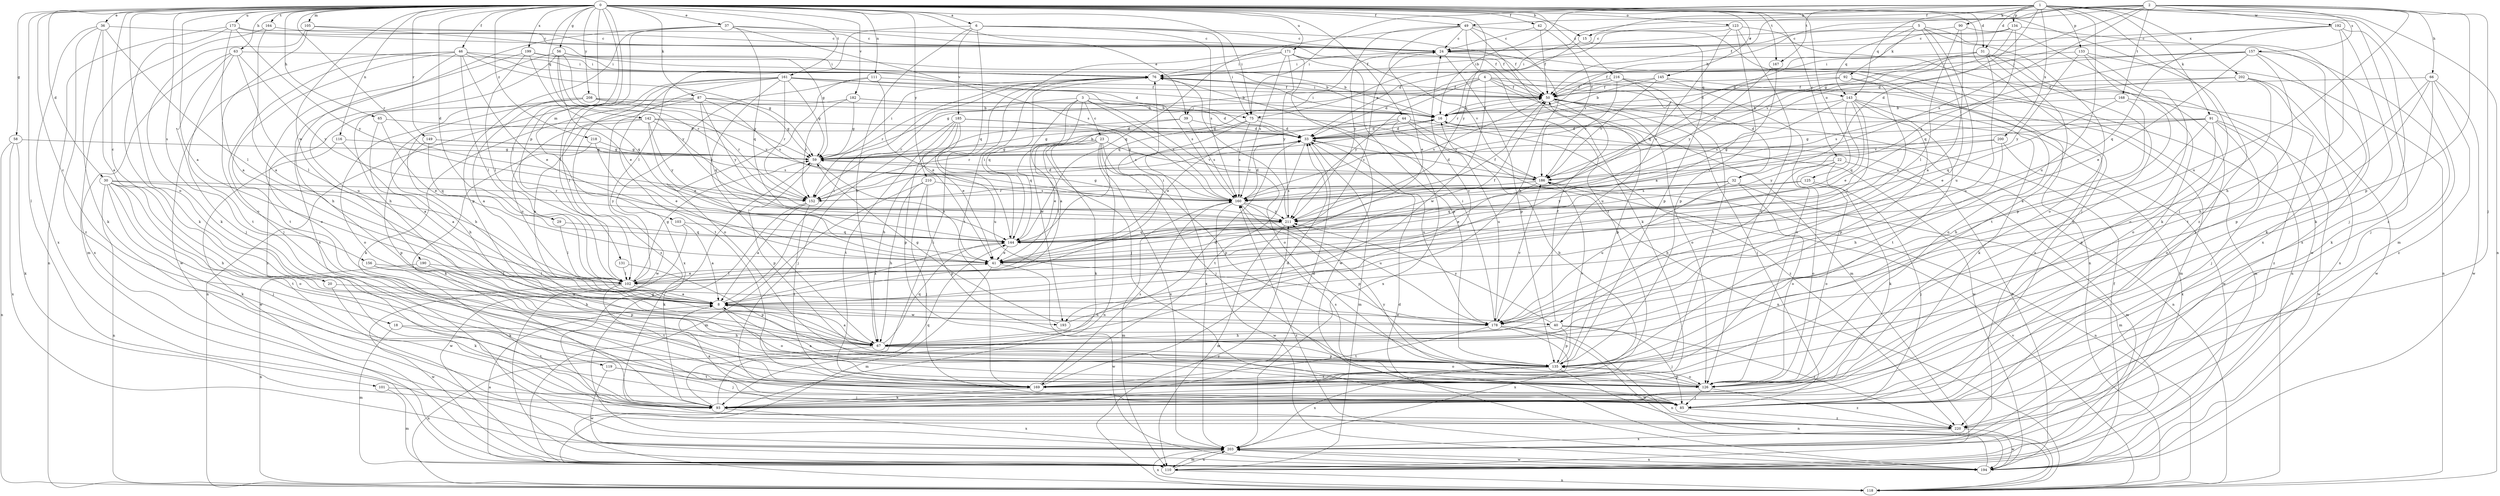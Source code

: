 strict digraph  {
0;
1;
2;
3;
4;
5;
6;
8;
15;
16;
18;
20;
22;
23;
24;
29;
30;
31;
32;
33;
36;
37;
39;
40;
41;
42;
44;
46;
49;
50;
56;
58;
59;
63;
65;
66;
67;
75;
76;
85;
87;
90;
91;
92;
93;
101;
102;
103;
105;
110;
111;
116;
118;
119;
123;
125;
126;
131;
133;
134;
135;
142;
143;
144;
145;
149;
152;
156;
157;
160;
161;
164;
167;
168;
169;
171;
173;
178;
182;
185;
186;
190;
192;
193;
194;
199;
200;
202;
203;
208;
210;
211;
216;
218;
220;
0 -> 6  [label=a];
0 -> 8  [label=a];
0 -> 15  [label=b];
0 -> 18  [label=c];
0 -> 20  [label=c];
0 -> 22  [label=c];
0 -> 29  [label=d];
0 -> 30  [label=d];
0 -> 31  [label=d];
0 -> 36  [label=e];
0 -> 37  [label=e];
0 -> 39  [label=e];
0 -> 42  [label=f];
0 -> 44  [label=f];
0 -> 46  [label=f];
0 -> 49  [label=f];
0 -> 56  [label=g];
0 -> 58  [label=g];
0 -> 63  [label=h];
0 -> 65  [label=h];
0 -> 75  [label=i];
0 -> 85  [label=j];
0 -> 87  [label=k];
0 -> 101  [label=l];
0 -> 102  [label=l];
0 -> 103  [label=m];
0 -> 105  [label=m];
0 -> 111  [label=n];
0 -> 116  [label=n];
0 -> 119  [label=o];
0 -> 123  [label=o];
0 -> 125  [label=o];
0 -> 131  [label=p];
0 -> 142  [label=q];
0 -> 145  [label=r];
0 -> 149  [label=r];
0 -> 152  [label=r];
0 -> 156  [label=s];
0 -> 161  [label=t];
0 -> 164  [label=t];
0 -> 167  [label=t];
0 -> 171  [label=u];
0 -> 173  [label=u];
0 -> 182  [label=v];
0 -> 190  [label=w];
0 -> 199  [label=x];
0 -> 208  [label=y];
0 -> 210  [label=y];
0 -> 211  [label=y];
0 -> 216  [label=z];
0 -> 218  [label=z];
0 -> 220  [label=z];
1 -> 15  [label=b];
1 -> 16  [label=b];
1 -> 31  [label=d];
1 -> 32  [label=d];
1 -> 75  [label=i];
1 -> 85  [label=j];
1 -> 90  [label=k];
1 -> 91  [label=k];
1 -> 110  [label=m];
1 -> 118  [label=n];
1 -> 133  [label=p];
1 -> 134  [label=p];
1 -> 143  [label=q];
1 -> 167  [label=t];
1 -> 178  [label=u];
1 -> 200  [label=x];
1 -> 202  [label=x];
1 -> 220  [label=z];
2 -> 16  [label=b];
2 -> 49  [label=f];
2 -> 50  [label=f];
2 -> 59  [label=g];
2 -> 66  [label=h];
2 -> 75  [label=i];
2 -> 85  [label=j];
2 -> 135  [label=p];
2 -> 157  [label=s];
2 -> 160  [label=s];
2 -> 168  [label=t];
2 -> 178  [label=u];
2 -> 192  [label=w];
3 -> 8  [label=a];
3 -> 23  [label=c];
3 -> 75  [label=i];
3 -> 85  [label=j];
3 -> 126  [label=o];
3 -> 152  [label=r];
3 -> 160  [label=s];
3 -> 193  [label=w];
4 -> 32  [label=d];
4 -> 33  [label=d];
4 -> 39  [label=e];
4 -> 50  [label=f];
4 -> 110  [label=m];
4 -> 143  [label=q];
4 -> 193  [label=w];
4 -> 211  [label=y];
5 -> 24  [label=c];
5 -> 40  [label=e];
5 -> 92  [label=k];
5 -> 126  [label=o];
5 -> 143  [label=q];
5 -> 178  [label=u];
5 -> 203  [label=x];
6 -> 24  [label=c];
6 -> 50  [label=f];
6 -> 67  [label=h];
6 -> 75  [label=i];
6 -> 102  [label=l];
6 -> 144  [label=q];
6 -> 160  [label=s];
6 -> 185  [label=v];
8 -> 40  [label=e];
8 -> 76  [label=i];
8 -> 126  [label=o];
8 -> 178  [label=u];
8 -> 193  [label=w];
15 -> 135  [label=p];
15 -> 152  [label=r];
16 -> 33  [label=d];
16 -> 50  [label=f];
16 -> 59  [label=g];
16 -> 76  [label=i];
16 -> 118  [label=n];
16 -> 194  [label=w];
18 -> 67  [label=h];
18 -> 110  [label=m];
18 -> 169  [label=t];
20 -> 8  [label=a];
20 -> 93  [label=k];
22 -> 67  [label=h];
22 -> 93  [label=k];
22 -> 110  [label=m];
22 -> 126  [label=o];
22 -> 186  [label=v];
23 -> 41  [label=e];
23 -> 59  [label=g];
23 -> 85  [label=j];
23 -> 93  [label=k];
23 -> 102  [label=l];
23 -> 118  [label=n];
23 -> 135  [label=p];
23 -> 186  [label=v];
23 -> 203  [label=x];
24 -> 76  [label=i];
24 -> 118  [label=n];
24 -> 135  [label=p];
24 -> 144  [label=q];
24 -> 203  [label=x];
29 -> 102  [label=l];
29 -> 144  [label=q];
30 -> 67  [label=h];
30 -> 85  [label=j];
30 -> 93  [label=k];
30 -> 118  [label=n];
30 -> 126  [label=o];
30 -> 152  [label=r];
30 -> 169  [label=t];
30 -> 211  [label=y];
31 -> 33  [label=d];
31 -> 76  [label=i];
31 -> 85  [label=j];
31 -> 126  [label=o];
31 -> 169  [label=t];
31 -> 178  [label=u];
31 -> 186  [label=v];
32 -> 110  [label=m];
32 -> 126  [label=o];
32 -> 152  [label=r];
32 -> 178  [label=u];
32 -> 211  [label=y];
33 -> 59  [label=g];
33 -> 110  [label=m];
33 -> 169  [label=t];
33 -> 178  [label=u];
36 -> 8  [label=a];
36 -> 24  [label=c];
36 -> 93  [label=k];
36 -> 102  [label=l];
36 -> 203  [label=x];
36 -> 220  [label=z];
37 -> 24  [label=c];
37 -> 50  [label=f];
37 -> 102  [label=l];
37 -> 135  [label=p];
37 -> 144  [label=q];
37 -> 160  [label=s];
37 -> 203  [label=x];
39 -> 33  [label=d];
39 -> 67  [label=h];
39 -> 144  [label=q];
39 -> 160  [label=s];
40 -> 50  [label=f];
40 -> 67  [label=h];
40 -> 85  [label=j];
40 -> 135  [label=p];
40 -> 211  [label=y];
40 -> 220  [label=z];
41 -> 24  [label=c];
41 -> 50  [label=f];
41 -> 102  [label=l];
41 -> 110  [label=m];
41 -> 194  [label=w];
42 -> 24  [label=c];
42 -> 50  [label=f];
42 -> 186  [label=v];
44 -> 33  [label=d];
44 -> 41  [label=e];
44 -> 118  [label=n];
44 -> 178  [label=u];
44 -> 203  [label=x];
44 -> 220  [label=z];
46 -> 33  [label=d];
46 -> 41  [label=e];
46 -> 59  [label=g];
46 -> 76  [label=i];
46 -> 85  [label=j];
46 -> 102  [label=l];
46 -> 126  [label=o];
46 -> 169  [label=t];
46 -> 194  [label=w];
49 -> 24  [label=c];
49 -> 41  [label=e];
49 -> 67  [label=h];
49 -> 93  [label=k];
49 -> 118  [label=n];
49 -> 144  [label=q];
49 -> 169  [label=t];
49 -> 211  [label=y];
50 -> 16  [label=b];
50 -> 76  [label=i];
50 -> 85  [label=j];
50 -> 126  [label=o];
50 -> 135  [label=p];
50 -> 160  [label=s];
50 -> 194  [label=w];
56 -> 16  [label=b];
56 -> 41  [label=e];
56 -> 67  [label=h];
56 -> 76  [label=i];
56 -> 152  [label=r];
56 -> 178  [label=u];
56 -> 211  [label=y];
58 -> 59  [label=g];
58 -> 93  [label=k];
58 -> 118  [label=n];
58 -> 203  [label=x];
59 -> 16  [label=b];
59 -> 41  [label=e];
59 -> 76  [label=i];
59 -> 135  [label=p];
59 -> 186  [label=v];
63 -> 76  [label=i];
63 -> 85  [label=j];
63 -> 102  [label=l];
63 -> 169  [label=t];
63 -> 203  [label=x];
63 -> 211  [label=y];
65 -> 8  [label=a];
65 -> 33  [label=d];
65 -> 41  [label=e];
66 -> 50  [label=f];
66 -> 67  [label=h];
66 -> 93  [label=k];
66 -> 135  [label=p];
66 -> 194  [label=w];
66 -> 220  [label=z];
67 -> 8  [label=a];
67 -> 33  [label=d];
67 -> 118  [label=n];
67 -> 126  [label=o];
67 -> 135  [label=p];
67 -> 144  [label=q];
75 -> 33  [label=d];
75 -> 152  [label=r];
75 -> 160  [label=s];
75 -> 186  [label=v];
75 -> 203  [label=x];
76 -> 50  [label=f];
76 -> 144  [label=q];
76 -> 152  [label=r];
85 -> 8  [label=a];
85 -> 160  [label=s];
85 -> 220  [label=z];
87 -> 16  [label=b];
87 -> 59  [label=g];
87 -> 93  [label=k];
87 -> 118  [label=n];
87 -> 144  [label=q];
87 -> 160  [label=s];
87 -> 178  [label=u];
87 -> 211  [label=y];
90 -> 8  [label=a];
90 -> 24  [label=c];
90 -> 93  [label=k];
90 -> 102  [label=l];
91 -> 33  [label=d];
91 -> 59  [label=g];
91 -> 67  [label=h];
91 -> 85  [label=j];
91 -> 126  [label=o];
91 -> 135  [label=p];
91 -> 186  [label=v];
91 -> 194  [label=w];
92 -> 41  [label=e];
92 -> 50  [label=f];
92 -> 126  [label=o];
92 -> 160  [label=s];
93 -> 33  [label=d];
93 -> 76  [label=i];
93 -> 144  [label=q];
93 -> 203  [label=x];
101 -> 85  [label=j];
101 -> 110  [label=m];
102 -> 8  [label=a];
102 -> 41  [label=e];
102 -> 59  [label=g];
102 -> 76  [label=i];
102 -> 169  [label=t];
102 -> 194  [label=w];
103 -> 8  [label=a];
103 -> 144  [label=q];
103 -> 194  [label=w];
105 -> 24  [label=c];
105 -> 59  [label=g];
105 -> 93  [label=k];
105 -> 126  [label=o];
110 -> 8  [label=a];
110 -> 118  [label=n];
110 -> 203  [label=x];
111 -> 41  [label=e];
111 -> 50  [label=f];
111 -> 126  [label=o];
111 -> 203  [label=x];
116 -> 8  [label=a];
116 -> 59  [label=g];
116 -> 194  [label=w];
118 -> 186  [label=v];
118 -> 203  [label=x];
118 -> 211  [label=y];
119 -> 85  [label=j];
119 -> 169  [label=t];
119 -> 194  [label=w];
123 -> 24  [label=c];
123 -> 33  [label=d];
123 -> 126  [label=o];
123 -> 135  [label=p];
123 -> 144  [label=q];
123 -> 194  [label=w];
125 -> 85  [label=j];
125 -> 126  [label=o];
125 -> 144  [label=q];
125 -> 160  [label=s];
126 -> 8  [label=a];
126 -> 85  [label=j];
126 -> 135  [label=p];
126 -> 211  [label=y];
126 -> 220  [label=z];
131 -> 102  [label=l];
131 -> 135  [label=p];
133 -> 76  [label=i];
133 -> 118  [label=n];
133 -> 126  [label=o];
133 -> 135  [label=p];
133 -> 211  [label=y];
134 -> 24  [label=c];
134 -> 33  [label=d];
134 -> 144  [label=q];
134 -> 186  [label=v];
134 -> 203  [label=x];
135 -> 118  [label=n];
135 -> 126  [label=o];
135 -> 169  [label=t];
135 -> 186  [label=v];
135 -> 203  [label=x];
142 -> 8  [label=a];
142 -> 33  [label=d];
142 -> 41  [label=e];
142 -> 67  [label=h];
142 -> 152  [label=r];
142 -> 186  [label=v];
142 -> 211  [label=y];
143 -> 16  [label=b];
143 -> 41  [label=e];
143 -> 93  [label=k];
143 -> 102  [label=l];
143 -> 135  [label=p];
143 -> 144  [label=q];
143 -> 160  [label=s];
143 -> 169  [label=t];
144 -> 8  [label=a];
144 -> 41  [label=e];
144 -> 76  [label=i];
145 -> 16  [label=b];
145 -> 50  [label=f];
145 -> 110  [label=m];
145 -> 126  [label=o];
145 -> 186  [label=v];
149 -> 59  [label=g];
149 -> 135  [label=p];
149 -> 144  [label=q];
149 -> 160  [label=s];
152 -> 8  [label=a];
152 -> 33  [label=d];
152 -> 93  [label=k];
152 -> 169  [label=t];
156 -> 67  [label=h];
156 -> 93  [label=k];
156 -> 102  [label=l];
157 -> 41  [label=e];
157 -> 50  [label=f];
157 -> 76  [label=i];
157 -> 85  [label=j];
157 -> 93  [label=k];
157 -> 160  [label=s];
157 -> 169  [label=t];
160 -> 33  [label=d];
160 -> 59  [label=g];
160 -> 110  [label=m];
160 -> 135  [label=p];
160 -> 178  [label=u];
160 -> 194  [label=w];
160 -> 211  [label=y];
161 -> 16  [label=b];
161 -> 50  [label=f];
161 -> 59  [label=g];
161 -> 67  [label=h];
161 -> 102  [label=l];
161 -> 152  [label=r];
161 -> 160  [label=s];
161 -> 169  [label=t];
161 -> 194  [label=w];
161 -> 220  [label=z];
164 -> 8  [label=a];
164 -> 24  [label=c];
164 -> 110  [label=m];
167 -> 8  [label=a];
167 -> 211  [label=y];
168 -> 8  [label=a];
168 -> 16  [label=b];
168 -> 144  [label=q];
168 -> 220  [label=z];
169 -> 16  [label=b];
169 -> 33  [label=d];
169 -> 93  [label=k];
169 -> 160  [label=s];
171 -> 76  [label=i];
171 -> 135  [label=p];
171 -> 160  [label=s];
171 -> 169  [label=t];
171 -> 186  [label=v];
171 -> 194  [label=w];
171 -> 211  [label=y];
173 -> 8  [label=a];
173 -> 24  [label=c];
173 -> 50  [label=f];
173 -> 93  [label=k];
173 -> 118  [label=n];
173 -> 211  [label=y];
178 -> 76  [label=i];
178 -> 118  [label=n];
178 -> 169  [label=t];
178 -> 186  [label=v];
178 -> 194  [label=w];
178 -> 203  [label=x];
182 -> 16  [label=b];
182 -> 33  [label=d];
182 -> 59  [label=g];
182 -> 152  [label=r];
182 -> 220  [label=z];
185 -> 33  [label=d];
185 -> 41  [label=e];
185 -> 85  [label=j];
185 -> 135  [label=p];
185 -> 160  [label=s];
185 -> 169  [label=t];
185 -> 178  [label=u];
186 -> 33  [label=d];
186 -> 41  [label=e];
186 -> 118  [label=n];
186 -> 152  [label=r];
186 -> 160  [label=s];
190 -> 102  [label=l];
190 -> 118  [label=n];
190 -> 135  [label=p];
192 -> 24  [label=c];
192 -> 33  [label=d];
192 -> 67  [label=h];
192 -> 85  [label=j];
192 -> 93  [label=k];
192 -> 144  [label=q];
193 -> 24  [label=c];
193 -> 59  [label=g];
194 -> 16  [label=b];
194 -> 33  [label=d];
194 -> 50  [label=f];
194 -> 160  [label=s];
194 -> 203  [label=x];
199 -> 16  [label=b];
199 -> 67  [label=h];
199 -> 76  [label=i];
199 -> 102  [label=l];
199 -> 144  [label=q];
200 -> 59  [label=g];
200 -> 67  [label=h];
200 -> 203  [label=x];
200 -> 211  [label=y];
202 -> 50  [label=f];
202 -> 126  [label=o];
202 -> 160  [label=s];
202 -> 194  [label=w];
202 -> 203  [label=x];
203 -> 110  [label=m];
203 -> 194  [label=w];
208 -> 8  [label=a];
208 -> 16  [label=b];
208 -> 59  [label=g];
208 -> 67  [label=h];
208 -> 126  [label=o];
208 -> 152  [label=r];
210 -> 67  [label=h];
210 -> 85  [label=j];
210 -> 110  [label=m];
210 -> 135  [label=p];
210 -> 160  [label=s];
211 -> 50  [label=f];
211 -> 76  [label=i];
211 -> 110  [label=m];
211 -> 144  [label=q];
216 -> 50  [label=f];
216 -> 59  [label=g];
216 -> 110  [label=m];
216 -> 169  [label=t];
216 -> 178  [label=u];
216 -> 186  [label=v];
218 -> 41  [label=e];
218 -> 59  [label=g];
218 -> 93  [label=k];
220 -> 59  [label=g];
220 -> 194  [label=w];
220 -> 203  [label=x];
}
